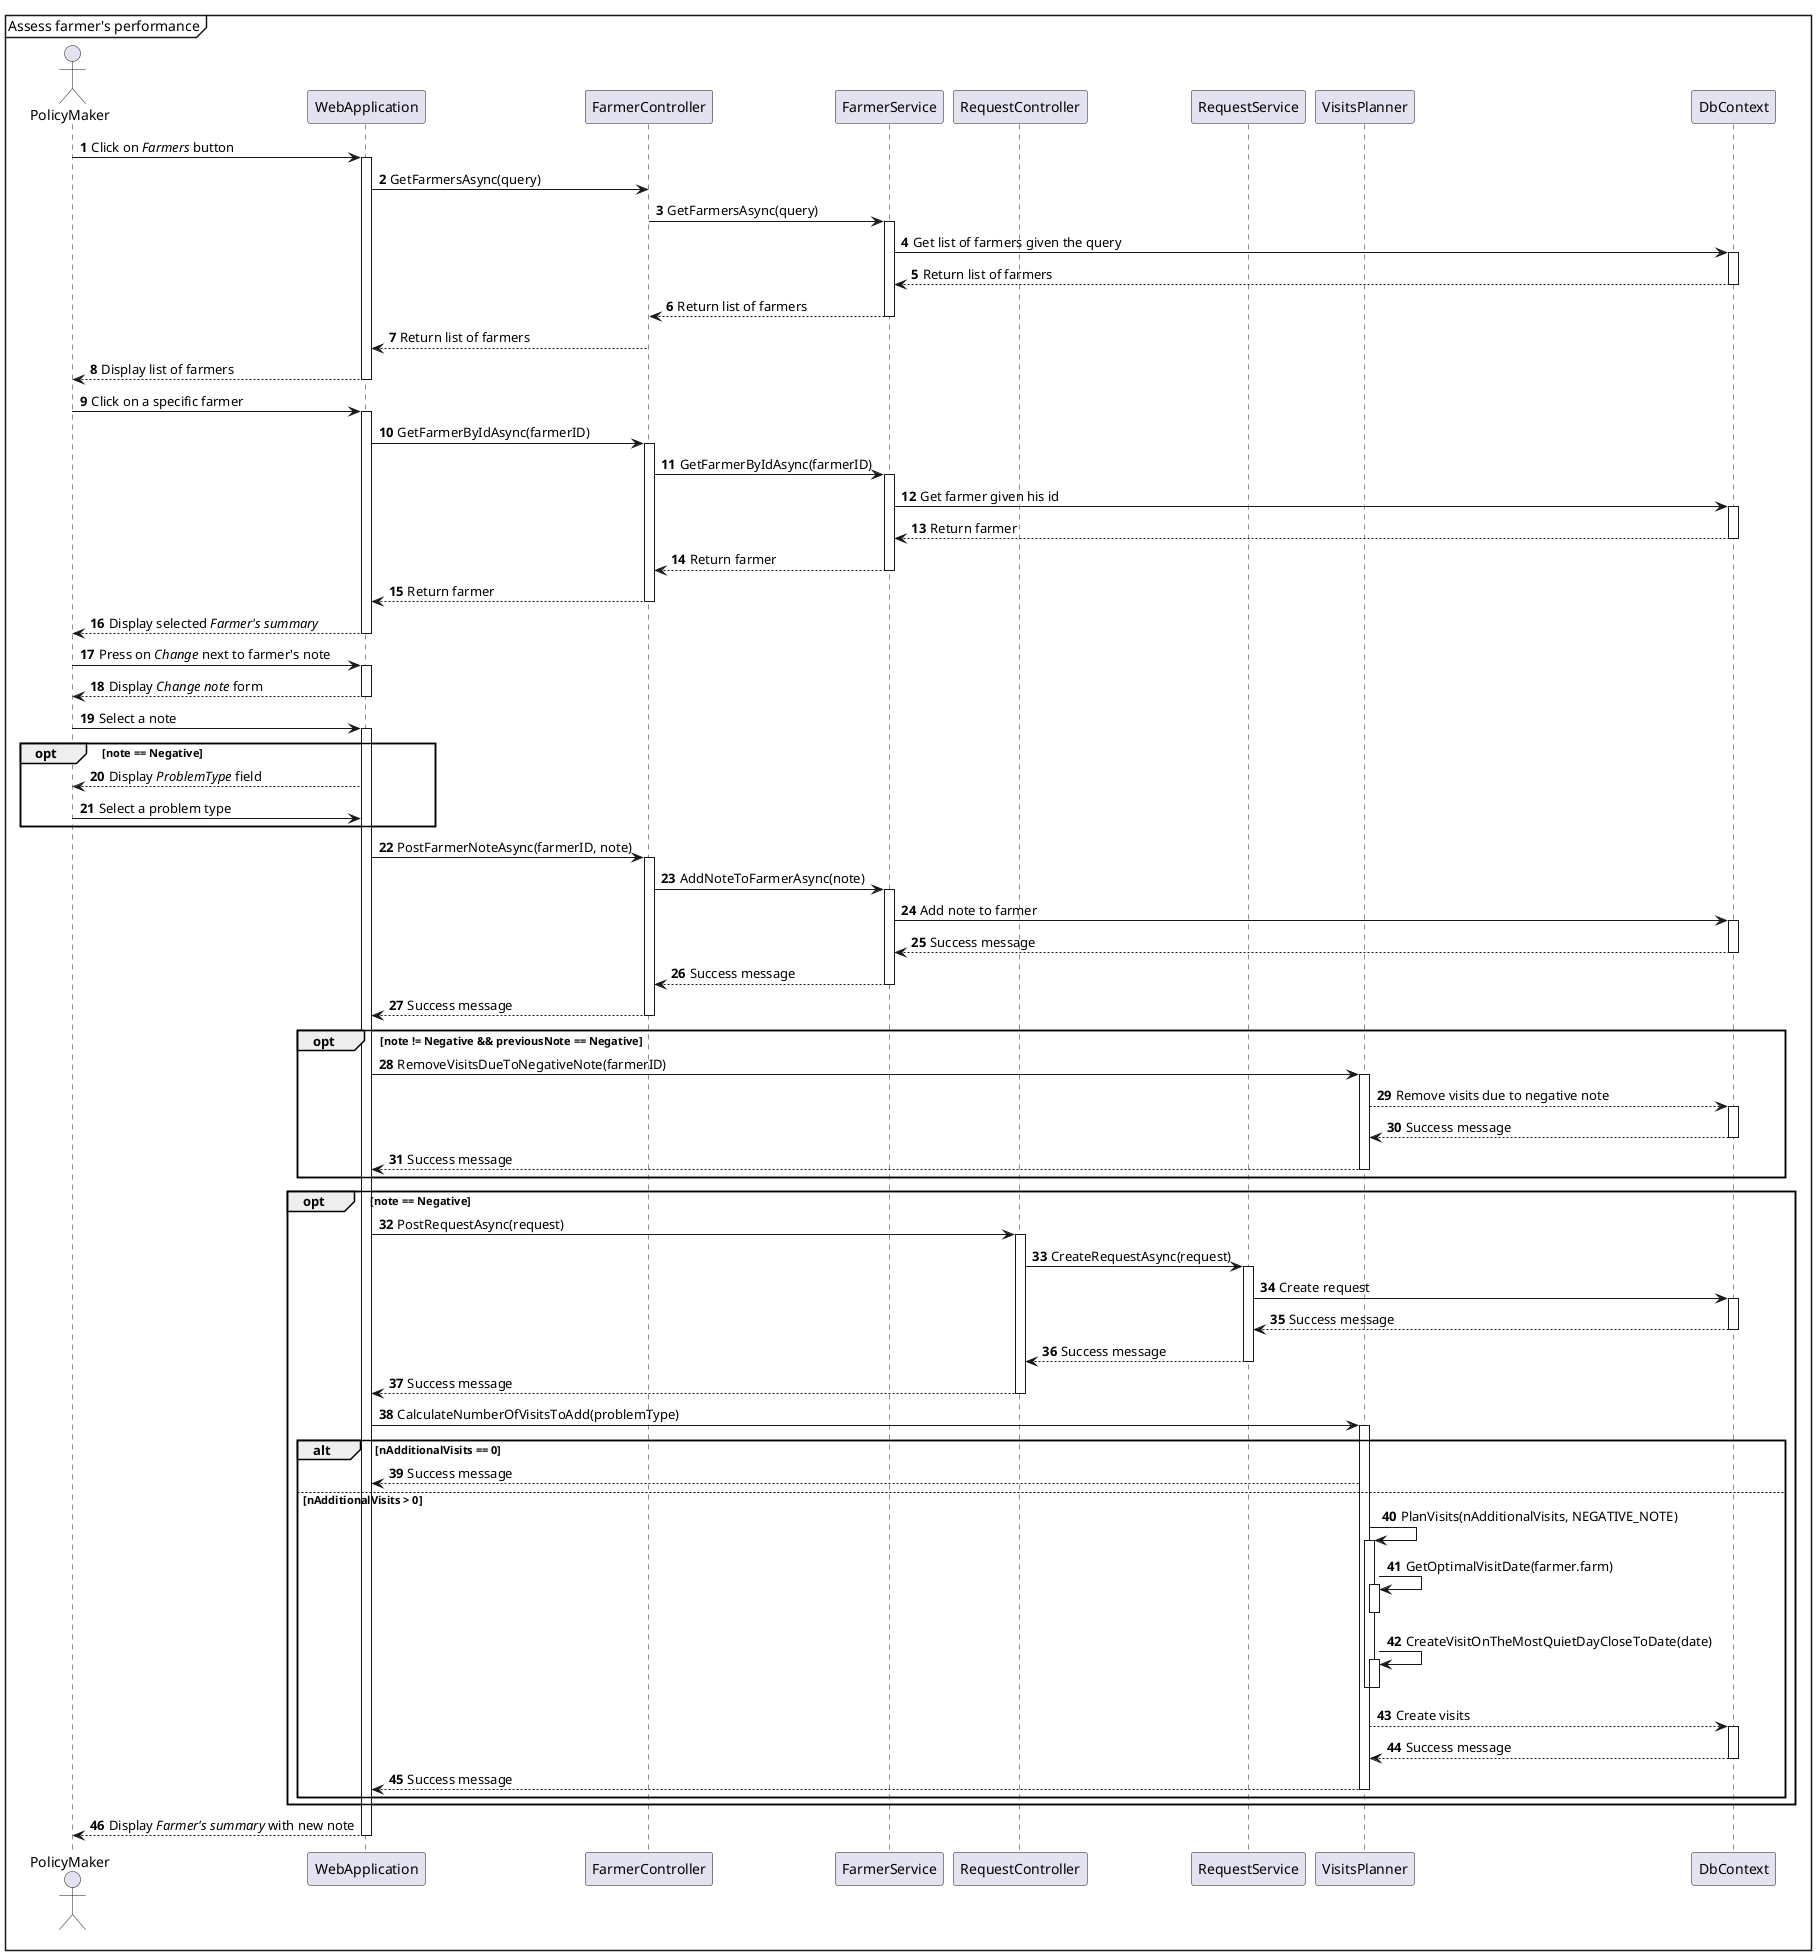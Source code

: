 @startuml Assess farmer's performance

mainframe Assess farmer's performance
autonumber

actor PolicyMaker
participant "WebApplication" as WebApp
participant "FarmerController" as FC
participant "FarmerService" as FS
participant "RequestController" as RC
participant "RequestService" as RS
participant "VisitsPlanner" as VP
participant "DbContext" as DB

PolicyMaker -> WebApp++ : Click on //Farmers// button
WebApp -> FC : GetFarmersAsync(query)
FC -> FS++ : GetFarmersAsync(query)
FS -> DB++ : Get list of farmers given the query
DB --> FS-- : Return list of farmers
FS --> FC-- : Return list of farmers
FC --> WebApp-- : Return list of farmers
WebApp --> PolicyMaker-- : Display list of farmers

PolicyMaker -> WebApp++ : Click on a specific farmer
WebApp -> FC++ : GetFarmerByIdAsync(farmerID)
FC -> FS++ : GetFarmerByIdAsync(farmerID)
FS -> DB++ : Get farmer given his id
DB --> FS-- : Return farmer
FS --> FC-- : Return farmer
FC --> WebApp-- : Return farmer
WebApp --> PolicyMaker-- : Display selected //Farmer's summary//

PolicyMaker -> WebApp++ : Press on //Change// next to farmer's note
WebApp --> PolicyMaker-- : Display //Change note// form
PolicyMaker -> WebApp++ : Select a note

opt note == Negative
    WebApp --> PolicyMaker : Display //ProblemType// field
    PolicyMaker -> WebApp : Select a problem type
end

WebApp -> FC++ : PostFarmerNoteAsync(farmerID, note)
FC -> FS++ : AddNoteToFarmerAsync(note)
FS -> DB++ : Add note to farmer
DB --> FS-- : Success message

FS --> FC-- : Success message
FC --> WebApp-- : Success message

opt note != Negative && previousNote == Negative
    WebApp -> VP++ : RemoveVisitsDueToNegativeNote(farmerID)
    VP --> DB++ : Remove visits due to negative note
    DB --> VP-- : Success message
    VP --> WebApp-- : Success message
end

opt note == Negative
    WebApp -> RC++ : PostRequestAsync(request)
    RC -> RS++ : CreateRequestAsync(request)
    RS -> DB++ : Create request
    DB --> RS-- : Success message
    RS --> RC-- : Success message
    RC --> WebApp-- : Success message

    
    WebApp -> VP++ : CalculateNumberOfVisitsToAdd(problemType)

    alt nAdditionalVisits == 0
        VP --> WebApp : Success message
    else nAdditionalVisits > 0
        VP -> VP++ : PlanVisits(nAdditionalVisits, NEGATIVE_NOTE)
        VP -> VP++ : GetOptimalVisitDate(farmer.farm)
        deactivate VP
        VP -> VP++ : CreateVisitOnTheMostQuietDayCloseToDate(date)
        deactivate VP
        deactivate VP
        
        VP --> DB++ : Create visits
        DB --> VP-- : Success message
        VP --> WebApp-- : Success message
    end
end

WebApp --> PolicyMaker-- : Display //Farmer's summary// with new note

@enduml
